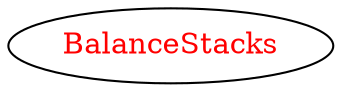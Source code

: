 digraph dependencyGraph {
 concentrate=true;
 ranksep="2.0";
 rankdir="LR"; 
 splines="ortho";
"BalanceStacks" [fontcolor="red"];
}
